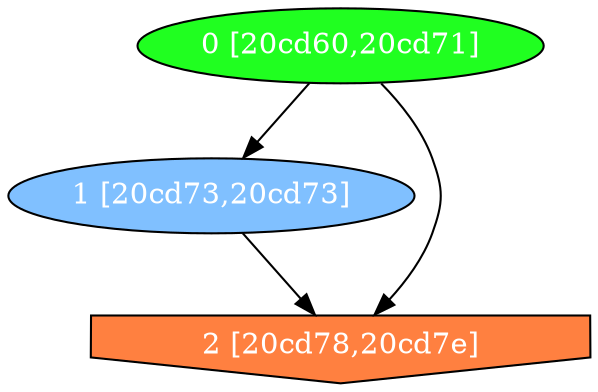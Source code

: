diGraph libnss3{
	libnss3_0  [style=filled fillcolor="#20FF20" fontcolor="#ffffff" shape=oval label="0 [20cd60,20cd71]"]
	libnss3_1  [style=filled fillcolor="#80C0FF" fontcolor="#ffffff" shape=oval label="1 [20cd73,20cd73]"]
	libnss3_2  [style=filled fillcolor="#FF8040" fontcolor="#ffffff" shape=invhouse label="2 [20cd78,20cd7e]"]

	libnss3_0 -> libnss3_1
	libnss3_0 -> libnss3_2
	libnss3_1 -> libnss3_2
}